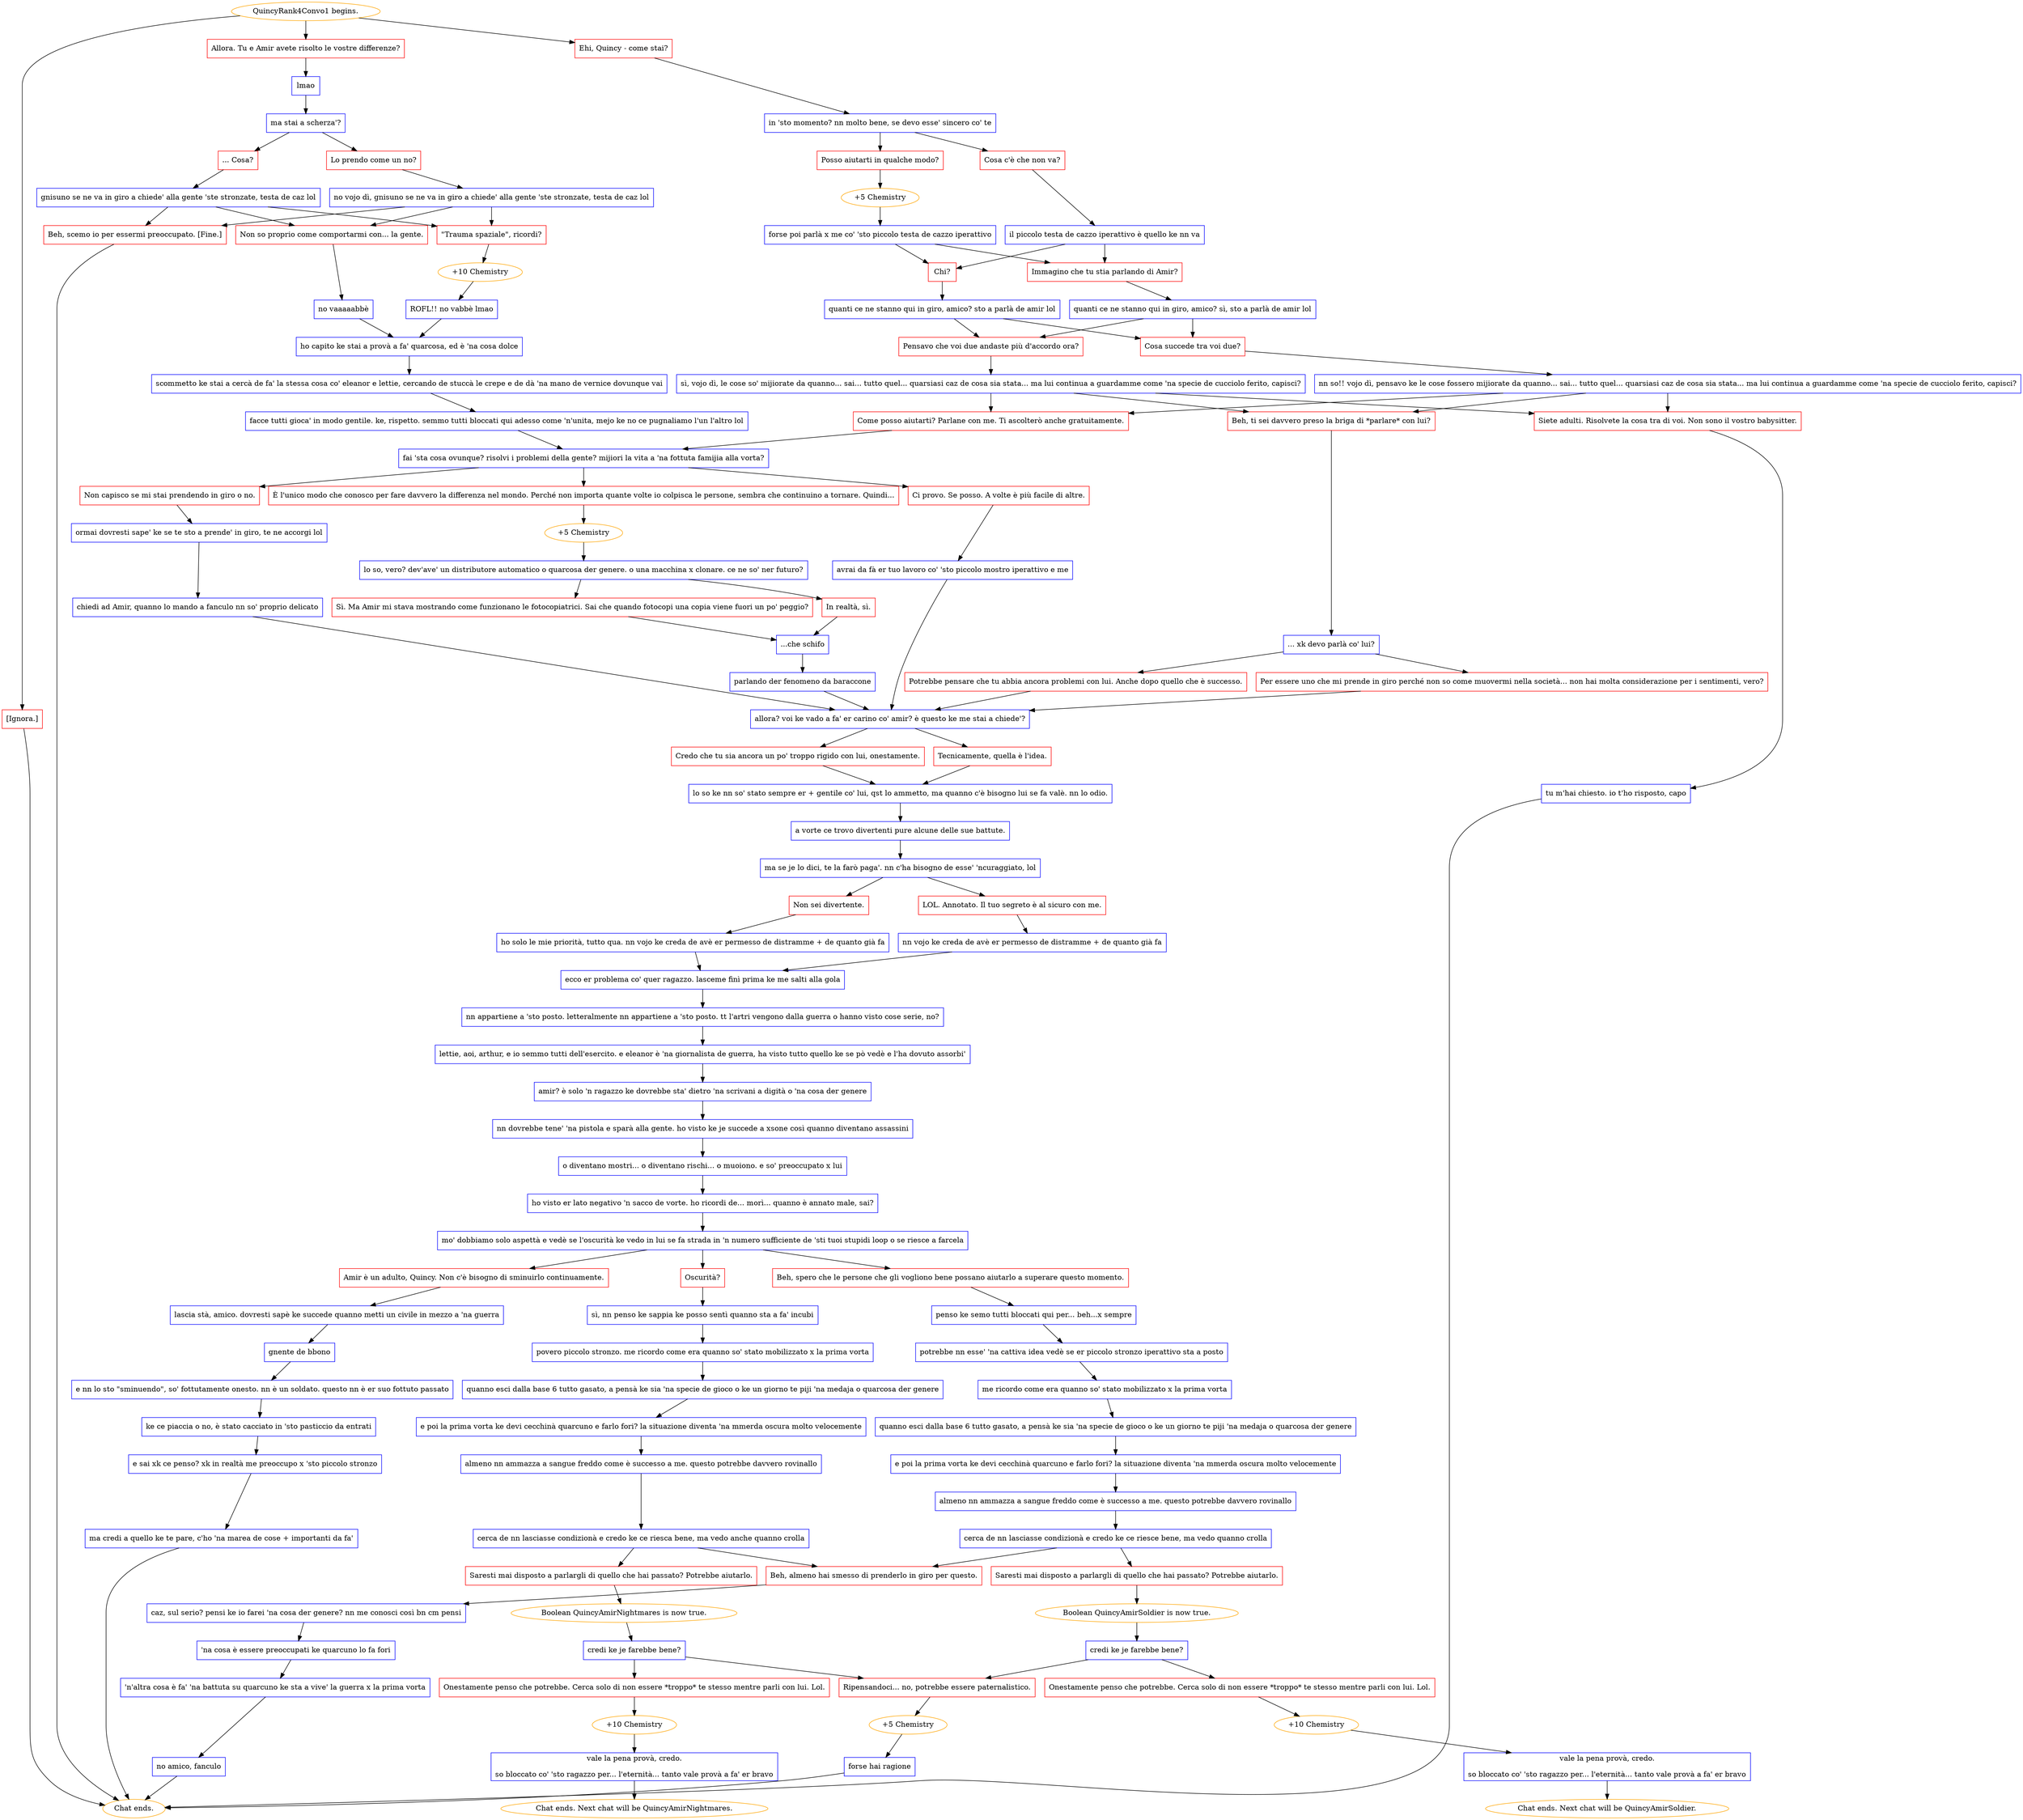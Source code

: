 digraph {
	"QuincyRank4Convo1 begins." [color=orange];
		"QuincyRank4Convo1 begins." -> j3062332565;
		"QuincyRank4Convo1 begins." -> j3467747418;
		"QuincyRank4Convo1 begins." -> j4060732423;
	j3062332565 [label="Ehi, Quincy - come stai?",shape=box,color=red];
		j3062332565 -> j2145283054;
	j3467747418 [label="Allora. Tu e Amir avete risolto le vostre differenze?",shape=box,color=red];
		j3467747418 -> j1882601039;
	j4060732423 [label="[Ignora.]",shape=box,color=red];
		j4060732423 -> "Chat ends.";
	j2145283054 [label="in 'sto momento? nn molto bene, se devo esse' sincero co' te",shape=box,color=blue];
		j2145283054 -> j323438161;
		j2145283054 -> j3431892554;
	j1882601039 [label="lmao",shape=box,color=blue];
		j1882601039 -> j1754023542;
	"Chat ends." [color=orange];
	j323438161 [label="Cosa c'è che non va?",shape=box,color=red];
		j323438161 -> j3109448527;
	j3431892554 [label="Posso aiutarti in qualche modo?",shape=box,color=red];
		j3431892554 -> j3402463972;
	j1754023542 [label="ma stai a scherza'?",shape=box,color=blue];
		j1754023542 -> j3807198995;
		j1754023542 -> j4196688739;
	j3109448527 [label="il piccolo testa de cazzo iperattivo è quello ke nn va",shape=box,color=blue];
		j3109448527 -> j957842652;
		j3109448527 -> j3817208855;
	j3402463972 [label="+5 Chemistry",color=orange];
		j3402463972 -> j3677512587;
	j3807198995 [label="... Cosa?",shape=box,color=red];
		j3807198995 -> j3086122115;
	j4196688739 [label="Lo prendo come un no?",shape=box,color=red];
		j4196688739 -> j1156091247;
	j957842652 [label="Immagino che tu stia parlando di Amir?",shape=box,color=red];
		j957842652 -> j2991744978;
	j3817208855 [label="Chi?",shape=box,color=red];
		j3817208855 -> j3488788217;
	j3677512587 [label="forse poi parlà x me co' 'sto piccolo testa de cazzo iperattivo",shape=box,color=blue];
		j3677512587 -> j957842652;
		j3677512587 -> j3817208855;
	j3086122115 [label="gnisuno se ne va in giro a chiede' alla gente 'ste stronzate, testa de caz lol",shape=box,color=blue];
		j3086122115 -> j92041631;
		j3086122115 -> j3133477188;
		j3086122115 -> j1828228257;
	j1156091247 [label="no vojo dì, gnisuno se ne va in giro a chiede' alla gente 'ste stronzate, testa de caz lol",shape=box,color=blue];
		j1156091247 -> j92041631;
		j1156091247 -> j3133477188;
		j1156091247 -> j1828228257;
	j2991744978 [label="quanti ce ne stanno qui in giro, amico? sì, sto a parlà de amir lol",shape=box,color=blue];
		j2991744978 -> j1990136769;
		j2991744978 -> j639375814;
	j3488788217 [label="quanti ce ne stanno qui in giro, amico? sto a parlà de amir lol",shape=box,color=blue];
		j3488788217 -> j1990136769;
		j3488788217 -> j639375814;
	j92041631 [label="Non so proprio come comportarmi con... la gente.",shape=box,color=red];
		j92041631 -> j1798266711;
	j3133477188 [label="\"Trauma spaziale\", ricordi?",shape=box,color=red];
		j3133477188 -> j3415378667;
	j1828228257 [label="Beh, scemo io per essermi preoccupato. [Fine.]",shape=box,color=red];
		j1828228257 -> "Chat ends.";
	j1990136769 [label="Pensavo che voi due andaste più d'accordo ora?",shape=box,color=red];
		j1990136769 -> j3150745101;
	j639375814 [label="Cosa succede tra voi due?",shape=box,color=red];
		j639375814 -> j1230678811;
	j1798266711 [label="no vaaaaabbè",shape=box,color=blue];
		j1798266711 -> j2371337154;
	j3415378667 [label="+10 Chemistry",color=orange];
		j3415378667 -> j682357244;
	j3150745101 [label="sì, vojo dì, le cose so' mijiorate da quanno... sai... tutto quel... quarsiasi caz de cosa sia stata... ma lui continua a guardamme come 'na specie de cucciolo ferito, capisci?",shape=box,color=blue];
		j3150745101 -> j970723963;
		j3150745101 -> j3850981004;
		j3150745101 -> j3417923159;
	j1230678811 [label="nn so!! vojo dì, pensavo ke le cose fossero mijiorate da quanno... sai... tutto quel... quarsiasi caz de cosa sia stata... ma lui continua a guardamme come 'na specie de cucciolo ferito, capisci?",shape=box,color=blue];
		j1230678811 -> j970723963;
		j1230678811 -> j3850981004;
		j1230678811 -> j3417923159;
	j2371337154 [label="ho capito ke stai a provà a fa' quarcosa, ed è 'na cosa dolce",shape=box,color=blue];
		j2371337154 -> j3933760210;
	j682357244 [label="ROFL!! no vabbè lmao",shape=box,color=blue];
		j682357244 -> j2371337154;
	j970723963 [label="Beh, ti sei davvero preso la briga di *parlare* con lui?",shape=box,color=red];
		j970723963 -> j535741102;
	j3850981004 [label="Siete adulti. Risolvete la cosa tra di voi. Non sono il vostro babysitter.",shape=box,color=red];
		j3850981004 -> j1374653007;
	j3417923159 [label="Come posso aiutarti? Parlane con me. Ti ascolterò anche gratuitamente.",shape=box,color=red];
		j3417923159 -> j644238927;
	j3933760210 [label="scommetto ke stai a cercà de fa' la stessa cosa co' eleanor e lettie, cercando de stuccà le crepe e de dà 'na mano de vernice dovunque vai",shape=box,color=blue];
		j3933760210 -> j382998305;
	j535741102 [label="... xk devo parlà co' lui?",shape=box,color=blue];
		j535741102 -> j2604860983;
		j535741102 -> j3596673161;
	j1374653007 [label="tu m'hai chiesto. io t'ho risposto, capo",shape=box,color=blue];
		j1374653007 -> "Chat ends.";
	j644238927 [label="fai 'sta cosa ovunque? risolvi i problemi della gente? mijiori la vita a 'na fottuta famijia alla vorta?",shape=box,color=blue];
		j644238927 -> j3473374210;
		j644238927 -> j1205805105;
		j644238927 -> j1082249887;
	j382998305 [label="facce tutti gioca' in modo gentile. ke, rispetto. semmo tutti bloccati qui adesso come 'n'unita, mejo ke no ce pugnaliamo l'un l'altro lol",shape=box,color=blue];
		j382998305 -> j644238927;
	j2604860983 [label="Potrebbe pensare che tu abbia ancora problemi con lui. Anche dopo quello che è successo.",shape=box,color=red];
		j2604860983 -> j893720683;
	j3596673161 [label="Per essere uno che mi prende in giro perché non so come muovermi nella società... non hai molta considerazione per i sentimenti, vero?",shape=box,color=red];
		j3596673161 -> j893720683;
	j3473374210 [label="Ci provo. Se posso. A volte è più facile di altre.",shape=box,color=red];
		j3473374210 -> j2282446;
	j1205805105 [label="Non capisco se mi stai prendendo in giro o no.",shape=box,color=red];
		j1205805105 -> j2684430968;
	j1082249887 [label="È l'unico modo che conosco per fare davvero la differenza nel mondo. Perché non importa quante volte io colpisca le persone, sembra che continuino a tornare. Quindi...",shape=box,color=red];
		j1082249887 -> j3620974409;
	j893720683 [label="allora? voi ke vado a fa' er carino co' amir? è questo ke me stai a chiede'?",shape=box,color=blue];
		j893720683 -> j2152100535;
		j893720683 -> j988637471;
	j2282446 [label="avrai da fà er tuo lavoro co' 'sto piccolo mostro iperattivo e me",shape=box,color=blue];
		j2282446 -> j893720683;
	j2684430968 [label="ormai dovresti sape' ke se te sto a prende' in giro, te ne accorgi lol",shape=box,color=blue];
		j2684430968 -> j4184229813;
	j3620974409 [label="+5 Chemistry",color=orange];
		j3620974409 -> j3786459748;
	j2152100535 [label="Tecnicamente, quella è l'idea.",shape=box,color=red];
		j2152100535 -> j2903513514;
	j988637471 [label="Credo che tu sia ancora un po' troppo rigido con lui, onestamente.",shape=box,color=red];
		j988637471 -> j2903513514;
	j4184229813 [label="chiedi ad Amir, quanno lo mando a fanculo nn so' proprio delicato",shape=box,color=blue];
		j4184229813 -> j893720683;
	j3786459748 [label="lo so, vero? dev'ave' un distributore automatico o quarcosa der genere. o una macchina x clonare. ce ne so' ner futuro?",shape=box,color=blue];
		j3786459748 -> j3602117303;
		j3786459748 -> j1110718950;
	j2903513514 [label="lo so ke nn so' stato sempre er + gentile co' lui, qst lo ammetto, ma quanno c'è bisogno lui se fa valè. nn lo odio.",shape=box,color=blue];
		j2903513514 -> j121929359;
	j3602117303 [label="Sì. Ma Amir mi stava mostrando come funzionano le fotocopiatrici. Sai che quando fotocopi una copia viene fuori un po' peggio?",shape=box,color=red];
		j3602117303 -> j401583039;
	j1110718950 [label="In realtà, sì.",shape=box,color=red];
		j1110718950 -> j401583039;
	j121929359 [label="a vorte ce trovo divertenti pure alcune delle sue battute.",shape=box,color=blue];
		j121929359 -> j1807060316;
	j401583039 [label="...che schifo",shape=box,color=blue];
		j401583039 -> j3622198253;
	j1807060316 [label="ma se je lo dici, te la farò paga'. nn c'ha bisogno de esse' 'ncuraggiato, lol",shape=box,color=blue];
		j1807060316 -> j2125343103;
		j1807060316 -> j1171720963;
	j3622198253 [label="parlando der fenomeno da baraccone",shape=box,color=blue];
		j3622198253 -> j893720683;
	j2125343103 [label="LOL. Annotato. Il tuo segreto è al sicuro con me.",shape=box,color=red];
		j2125343103 -> j729337954;
	j1171720963 [label="Non sei divertente.",shape=box,color=red];
		j1171720963 -> j1631435982;
	j729337954 [label="nn vojo ke creda de avè er permesso de distramme + de quanto già fa",shape=box,color=blue];
		j729337954 -> j3809836009;
	j1631435982 [label="ho solo le mie priorità, tutto qua. nn vojo ke creda de avè er permesso de distramme + de quanto già fa",shape=box,color=blue];
		j1631435982 -> j3809836009;
	j3809836009 [label="ecco er problema co' quer ragazzo. lasceme finì prima ke me salti alla gola",shape=box,color=blue];
		j3809836009 -> j1017954533;
	j1017954533 [label="nn appartiene a 'sto posto. letteralmente nn appartiene a 'sto posto. tt l'artri vengono dalla guerra o hanno visto cose serie, no?",shape=box,color=blue];
		j1017954533 -> j592612744;
	j592612744 [label="lettie, aoi, arthur, e io semmo tutti dell'esercito. e eleanor è 'na giornalista de guerra, ha visto tutto quello ke se pò vedè e l'ha dovuto assorbi'",shape=box,color=blue];
		j592612744 -> j1416505401;
	j1416505401 [label="amir? è solo 'n ragazzo ke dovrebbe sta' dietro 'na scrivani a digità o 'na cosa der genere",shape=box,color=blue];
		j1416505401 -> j2601722972;
	j2601722972 [label="nn dovrebbe tene' 'na pistola e sparà alla gente. ho visto ke je succede a xsone così quanno diventano assassini",shape=box,color=blue];
		j2601722972 -> j812841028;
	j812841028 [label="o diventano mostri... o diventano rischi... o muoiono. e so' preoccupato x lui",shape=box,color=blue];
		j812841028 -> j1895575541;
	j1895575541 [label="ho visto er lato negativo 'n sacco de vorte. ho ricordi de... morì... quanno è annato male, sai?",shape=box,color=blue];
		j1895575541 -> j3305682081;
	j3305682081 [label="mo' dobbiamo solo aspettà e vedè se l'oscurità ke vedo in lui se fa strada in 'n numero sufficiente de 'sti tuoi stupidi loop o se riesce a farcela",shape=box,color=blue];
		j3305682081 -> j2982778791;
		j3305682081 -> j4033788040;
		j3305682081 -> j1327903273;
	j2982778791 [label="Beh, spero che le persone che gli vogliono bene possano aiutarlo a superare questo momento.",shape=box,color=red];
		j2982778791 -> j73375584;
	j4033788040 [label="Oscurità?",shape=box,color=red];
		j4033788040 -> j3169951491;
	j1327903273 [label="Amir è un adulto, Quincy. Non c'è bisogno di sminuirlo continuamente.",shape=box,color=red];
		j1327903273 -> j1256137054;
	j73375584 [label="penso ke semo tutti bloccati qui per... beh...x sempre",shape=box,color=blue];
		j73375584 -> j321219701;
	j3169951491 [label="sì, nn penso ke sappia ke posso sentì quanno sta a fa' incubi",shape=box,color=blue];
		j3169951491 -> j751992653;
	j1256137054 [label="lascia stà, amico. dovresti sapè ke succede quanno metti un civile in mezzo a 'na guerra",shape=box,color=blue];
		j1256137054 -> j1006075688;
	j321219701 [label="potrebbe nn esse' 'na cattiva idea vedè se er piccolo stronzo iperattivo sta a posto",shape=box,color=blue];
		j321219701 -> j2176725625;
	j751992653 [label="povero piccolo stronzo. me ricordo come era quanno so' stato mobilizzato x la prima vorta",shape=box,color=blue];
		j751992653 -> j72591629;
	j1006075688 [label="gnente de bbono",shape=box,color=blue];
		j1006075688 -> j1966315794;
	j2176725625 [label="me ricordo come era quanno so' stato mobilizzato x la prima vorta",shape=box,color=blue];
		j2176725625 -> j3390318645;
	j72591629 [label="quanno esci dalla base 6 tutto gasato, a pensà ke sia 'na specie de gioco o ke un giorno te piji 'na medaja o quarcosa der genere",shape=box,color=blue];
		j72591629 -> j4220067844;
	j1966315794 [label="e nn lo sto \"sminuendo\", so' fottutamente onesto. nn è un soldato. questo nn è er suo fottuto passato",shape=box,color=blue];
		j1966315794 -> j2456862514;
	j3390318645 [label="quanno esci dalla base 6 tutto gasato, a pensà ke sia 'na specie de gioco o ke un giorno te piji 'na medaja o quarcosa der genere",shape=box,color=blue];
		j3390318645 -> j2269999613;
	j4220067844 [label="e poi la prima vorta ke devi cecchinà quarcuno e farlo fori? la situazione diventa 'na mmerda oscura molto velocemente",shape=box,color=blue];
		j4220067844 -> j4241614329;
	j2456862514 [label="ke ce piaccia o no, è stato cacciato in 'sto pasticcio da entrati",shape=box,color=blue];
		j2456862514 -> j1701904575;
	j2269999613 [label="e poi la prima vorta ke devi cecchinà quarcuno e farlo fori? la situazione diventa 'na mmerda oscura molto velocemente",shape=box,color=blue];
		j2269999613 -> j2062596855;
	j4241614329 [label="almeno nn ammazza a sangue freddo come è successo a me. questo potrebbe davvero rovinallo",shape=box,color=blue];
		j4241614329 -> j1110111961;
	j1701904575 [label="e sai xk ce penso? xk in realtà me preoccupo x 'sto piccolo stronzo",shape=box,color=blue];
		j1701904575 -> j4275717672;
	j2062596855 [label="almeno nn ammazza a sangue freddo come è successo a me. questo potrebbe davvero rovinallo",shape=box,color=blue];
		j2062596855 -> j561525881;
	j1110111961 [label="cerca de nn lasciasse condizionà e credo ke ce riesca bene, ma vedo anche quanno crolla",shape=box,color=blue];
		j1110111961 -> j971555678;
		j1110111961 -> j1781664833;
	j4275717672 [label="ma credi a quello ke te pare, c'ho 'na marea de cose + importanti da fa'",shape=box,color=blue];
		j4275717672 -> "Chat ends.";
	j561525881 [label="cerca de nn lasciasse condizionà e credo ke ce riesce bene, ma vedo quanno crolla",shape=box,color=blue];
		j561525881 -> j1605392820;
		j561525881 -> j1781664833;
	j971555678 [label="Saresti mai disposto a parlargli di quello che hai passato? Potrebbe aiutarlo.",shape=box,color=red];
		j971555678 -> j1800635145;
	j1781664833 [label="Beh, almeno hai smesso di prenderlo in giro per questo.",shape=box,color=red];
		j1781664833 -> j2576291861;
	j1605392820 [label="Saresti mai disposto a parlargli di quello che hai passato? Potrebbe aiutarlo.",shape=box,color=red];
		j1605392820 -> j2279170398;
	j1800635145 [label="Boolean QuincyAmirNightmares is now true.",color=orange];
		j1800635145 -> j4095991048;
	j2576291861 [label="caz, sul serio? pensi ke io farei 'na cosa der genere? nn me conosci così bn cm pensi",shape=box,color=blue];
		j2576291861 -> j6020491;
	j2279170398 [label="Boolean QuincyAmirSoldier is now true.",color=orange];
		j2279170398 -> j3331097337;
	j4095991048 [label="credi ke je farebbe bene?",shape=box,color=blue];
		j4095991048 -> j3501067356;
		j4095991048 -> j2665315972;
	j6020491 [label="'na cosa è essere preoccupati ke quarcuno lo fa fori",shape=box,color=blue];
		j6020491 -> j2750609338;
	j3331097337 [label="credi ke je farebbe bene?",shape=box,color=blue];
		j3331097337 -> j3777923238;
		j3331097337 -> j2665315972;
	j3501067356 [label="Onestamente penso che potrebbe. Cerca solo di non essere *troppo* te stesso mentre parli con lui. Lol.",shape=box,color=red];
		j3501067356 -> j44850736;
	j2665315972 [label="Ripensandoci... no, potrebbe essere paternalistico.",shape=box,color=red];
		j2665315972 -> j3517884226;
	j2750609338 [label="'n'altra cosa è fa' 'na battuta su quarcuno ke sta a vive' la guerra x la prima vorta",shape=box,color=blue];
		j2750609338 -> j1043011297;
	j3777923238 [label="Onestamente penso che potrebbe. Cerca solo di non essere *troppo* te stesso mentre parli con lui. Lol.",shape=box,color=red];
		j3777923238 -> j151113571;
	j44850736 [label="+10 Chemistry",color=orange];
		j44850736 -> j3702414664;
	j3517884226 [label="+5 Chemistry",color=orange];
		j3517884226 -> j2574449166;
	j1043011297 [label="no amico, fanculo",shape=box,color=blue];
		j1043011297 -> "Chat ends.";
	j151113571 [label="+10 Chemistry",color=orange];
		j151113571 -> j653986377;
	j3702414664 [label="vale la pena provà, credo.
so bloccato co' 'sto ragazzo per... l'eternità... tanto vale provà a fa' er bravo",shape=box,color=blue];
		j3702414664 -> "Chat ends. Next chat will be QuincyAmirNightmares.";
	j2574449166 [label="forse hai ragione",shape=box,color=blue];
		j2574449166 -> "Chat ends.";
	j653986377 [label="vale la pena provà, credo.
so bloccato co' 'sto ragazzo per... l'eternità... tanto vale provà a fa' er bravo",shape=box,color=blue];
		j653986377 -> "Chat ends. Next chat will be QuincyAmirSoldier.";
	"Chat ends. Next chat will be QuincyAmirNightmares." [color=orange];
	"Chat ends. Next chat will be QuincyAmirSoldier." [color=orange];
}